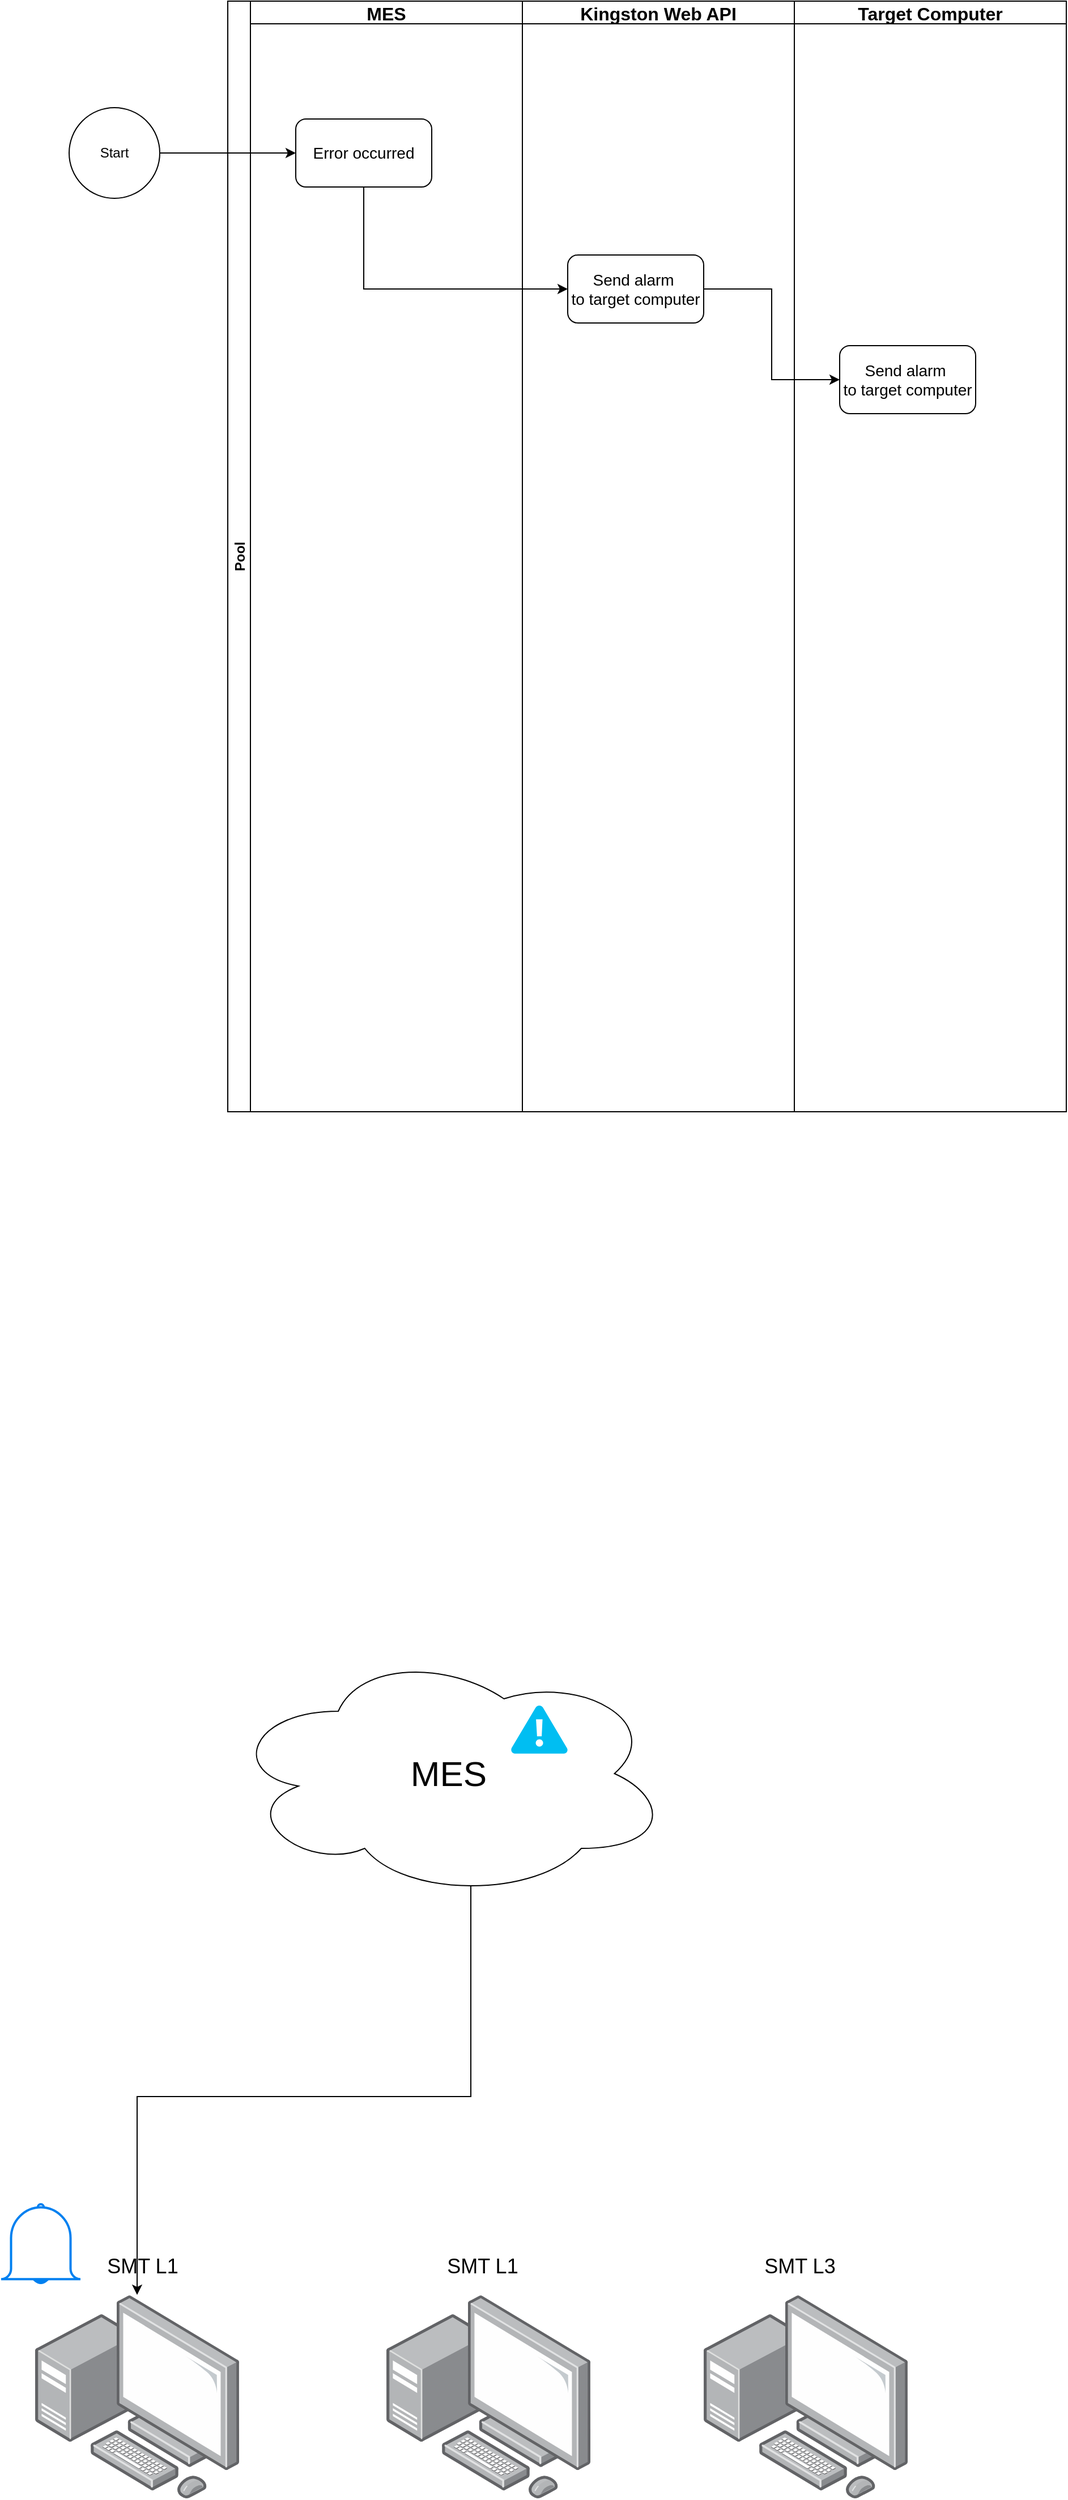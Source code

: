 <mxfile version="24.2.1" type="github">
  <diagram name="Page-1" id="PPTszx4BONLfAaTUqPMG">
    <mxGraphModel dx="2819" dy="1145" grid="1" gridSize="10" guides="1" tooltips="1" connect="1" arrows="1" fold="1" page="0" pageScale="1" pageWidth="1169" pageHeight="827" math="0" shadow="0">
      <root>
        <mxCell id="0" />
        <mxCell id="1" parent="0" />
        <mxCell id="_DZW1VoeoaVtog0YL500-11" value="Pool" style="swimlane;childLayout=stackLayout;resizeParent=1;resizeParentMax=0;startSize=20;horizontal=0;horizontalStack=1;" vertex="1" parent="1">
          <mxGeometry x="-260" y="216" width="740" height="980" as="geometry" />
        </mxCell>
        <mxCell id="_DZW1VoeoaVtog0YL500-12" value="MES" style="swimlane;startSize=20;fontSize=16;" vertex="1" parent="_DZW1VoeoaVtog0YL500-11">
          <mxGeometry x="20" width="240" height="980" as="geometry" />
        </mxCell>
        <mxCell id="_DZW1VoeoaVtog0YL500-15" value="&lt;font style=&quot;font-size: 14px;&quot;&gt;Error occurred&lt;/font&gt;" style="rounded=1;whiteSpace=wrap;html=1;" vertex="1" parent="_DZW1VoeoaVtog0YL500-12">
          <mxGeometry x="40" y="104" width="120" height="60" as="geometry" />
        </mxCell>
        <mxCell id="_DZW1VoeoaVtog0YL500-13" value="Kingston Web API" style="swimlane;startSize=20;fontSize=16;" vertex="1" parent="_DZW1VoeoaVtog0YL500-11">
          <mxGeometry x="260" width="240" height="980" as="geometry" />
        </mxCell>
        <mxCell id="_DZW1VoeoaVtog0YL500-16" value="&lt;div&gt;&lt;span style=&quot;font-size: 14px;&quot;&gt;&lt;br&gt;&lt;/span&gt;&lt;/div&gt;&lt;span style=&quot;font-size: 14px;&quot;&gt;Send alarm&amp;nbsp;&lt;/span&gt;&lt;div&gt;&lt;span style=&quot;font-size: 14px;&quot;&gt;to target computer&lt;/span&gt;&lt;div&gt;&lt;span style=&quot;font-size: 14px;&quot;&gt;&lt;br&gt;&lt;/span&gt;&lt;/div&gt;&lt;/div&gt;" style="rounded=1;whiteSpace=wrap;html=1;" vertex="1" parent="_DZW1VoeoaVtog0YL500-13">
          <mxGeometry x="40" y="224" width="120" height="60" as="geometry" />
        </mxCell>
        <mxCell id="_DZW1VoeoaVtog0YL500-14" value="Target Computer" style="swimlane;startSize=20;fontSize=16;" vertex="1" parent="_DZW1VoeoaVtog0YL500-11">
          <mxGeometry x="500" width="240" height="980" as="geometry" />
        </mxCell>
        <mxCell id="_DZW1VoeoaVtog0YL500-20" value="&lt;div&gt;&lt;span style=&quot;font-size: 14px;&quot;&gt;&lt;br&gt;&lt;/span&gt;&lt;/div&gt;&lt;span style=&quot;font-size: 14px;&quot;&gt;Send alarm&amp;nbsp;&lt;/span&gt;&lt;div&gt;&lt;span style=&quot;font-size: 14px;&quot;&gt;to target computer&lt;/span&gt;&lt;div&gt;&lt;span style=&quot;font-size: 14px;&quot;&gt;&lt;br&gt;&lt;/span&gt;&lt;/div&gt;&lt;/div&gt;" style="rounded=1;whiteSpace=wrap;html=1;" vertex="1" parent="_DZW1VoeoaVtog0YL500-14">
          <mxGeometry x="40" y="304" width="120" height="60" as="geometry" />
        </mxCell>
        <mxCell id="_DZW1VoeoaVtog0YL500-17" style="edgeStyle=orthogonalEdgeStyle;rounded=0;orthogonalLoop=1;jettySize=auto;html=1;exitX=0.5;exitY=1;exitDx=0;exitDy=0;entryX=0;entryY=0.5;entryDx=0;entryDy=0;" edge="1" parent="_DZW1VoeoaVtog0YL500-11" source="_DZW1VoeoaVtog0YL500-15" target="_DZW1VoeoaVtog0YL500-16">
          <mxGeometry relative="1" as="geometry" />
        </mxCell>
        <mxCell id="_DZW1VoeoaVtog0YL500-21" style="edgeStyle=orthogonalEdgeStyle;rounded=0;orthogonalLoop=1;jettySize=auto;html=1;exitX=1;exitY=0.5;exitDx=0;exitDy=0;entryX=0;entryY=0.5;entryDx=0;entryDy=0;" edge="1" parent="_DZW1VoeoaVtog0YL500-11" source="_DZW1VoeoaVtog0YL500-16" target="_DZW1VoeoaVtog0YL500-20">
          <mxGeometry relative="1" as="geometry" />
        </mxCell>
        <mxCell id="_DZW1VoeoaVtog0YL500-19" style="edgeStyle=orthogonalEdgeStyle;rounded=0;orthogonalLoop=1;jettySize=auto;html=1;exitX=1;exitY=0.5;exitDx=0;exitDy=0;entryX=0;entryY=0.5;entryDx=0;entryDy=0;" edge="1" parent="1" source="_DZW1VoeoaVtog0YL500-18" target="_DZW1VoeoaVtog0YL500-15">
          <mxGeometry relative="1" as="geometry" />
        </mxCell>
        <mxCell id="_DZW1VoeoaVtog0YL500-18" value="Start" style="ellipse;whiteSpace=wrap;html=1;aspect=fixed;" vertex="1" parent="1">
          <mxGeometry x="-400" y="310" width="80" height="80" as="geometry" />
        </mxCell>
        <mxCell id="_DZW1VoeoaVtog0YL500-25" value="" style="image;points=[];aspect=fixed;html=1;align=center;shadow=0;dashed=0;image=img/lib/allied_telesis/computer_and_terminals/Personal_Computer_with_Server.svg;" vertex="1" parent="1">
          <mxGeometry x="-430" y="2240" width="180" height="180" as="geometry" />
        </mxCell>
        <mxCell id="_DZW1VoeoaVtog0YL500-26" value="" style="image;points=[];aspect=fixed;html=1;align=center;shadow=0;dashed=0;image=img/lib/allied_telesis/computer_and_terminals/Personal_Computer_with_Server.svg;" vertex="1" parent="1">
          <mxGeometry x="-120" y="2240" width="180" height="180" as="geometry" />
        </mxCell>
        <mxCell id="_DZW1VoeoaVtog0YL500-27" value="" style="image;points=[];aspect=fixed;html=1;align=center;shadow=0;dashed=0;image=img/lib/allied_telesis/computer_and_terminals/Personal_Computer_with_Server.svg;" vertex="1" parent="1">
          <mxGeometry x="160" y="2240" width="180" height="180" as="geometry" />
        </mxCell>
        <mxCell id="_DZW1VoeoaVtog0YL500-28" value="&lt;font style=&quot;font-size: 18px;&quot;&gt;SMT L1&lt;/font&gt;" style="text;html=1;align=center;verticalAlign=middle;whiteSpace=wrap;rounded=0;" vertex="1" parent="1">
          <mxGeometry x="-70" y="2200" width="70" height="30" as="geometry" />
        </mxCell>
        <mxCell id="_DZW1VoeoaVtog0YL500-33" value="&lt;font style=&quot;font-size: 18px;&quot;&gt;SMT L1&lt;/font&gt;" style="text;html=1;align=center;verticalAlign=middle;whiteSpace=wrap;rounded=0;" vertex="1" parent="1">
          <mxGeometry x="-370" y="2200" width="70" height="30" as="geometry" />
        </mxCell>
        <mxCell id="_DZW1VoeoaVtog0YL500-34" value="&lt;font style=&quot;font-size: 18px;&quot;&gt;SMT L3&lt;/font&gt;" style="text;html=1;align=center;verticalAlign=middle;whiteSpace=wrap;rounded=0;" vertex="1" parent="1">
          <mxGeometry x="210" y="2200" width="70" height="30" as="geometry" />
        </mxCell>
        <mxCell id="_DZW1VoeoaVtog0YL500-40" style="edgeStyle=orthogonalEdgeStyle;rounded=0;orthogonalLoop=1;jettySize=auto;html=1;exitX=0.55;exitY=0.95;exitDx=0;exitDy=0;exitPerimeter=0;" edge="1" parent="1" source="_DZW1VoeoaVtog0YL500-35" target="_DZW1VoeoaVtog0YL500-25">
          <mxGeometry relative="1" as="geometry" />
        </mxCell>
        <mxCell id="_DZW1VoeoaVtog0YL500-35" value="&lt;font style=&quot;font-size: 31px;&quot;&gt;MES&lt;/font&gt;" style="ellipse;shape=cloud;whiteSpace=wrap;html=1;" vertex="1" parent="1">
          <mxGeometry x="-260" y="1670" width="390" height="220" as="geometry" />
        </mxCell>
        <mxCell id="_DZW1VoeoaVtog0YL500-38" value="" style="html=1;verticalLabelPosition=bottom;align=center;labelBackgroundColor=#ffffff;verticalAlign=top;strokeWidth=2;strokeColor=#0080F0;shadow=0;dashed=0;shape=mxgraph.ios7.icons.bell;" vertex="1" parent="1">
          <mxGeometry x="-460" y="2160" width="70" height="70" as="geometry" />
        </mxCell>
        <mxCell id="_DZW1VoeoaVtog0YL500-39" value="" style="verticalLabelPosition=bottom;html=1;verticalAlign=top;align=center;strokeColor=none;fillColor=#00BEF2;shape=mxgraph.azure.azure_alert;" vertex="1" parent="1">
          <mxGeometry x="-10" y="1720" width="50" height="42.5" as="geometry" />
        </mxCell>
      </root>
    </mxGraphModel>
  </diagram>
</mxfile>

